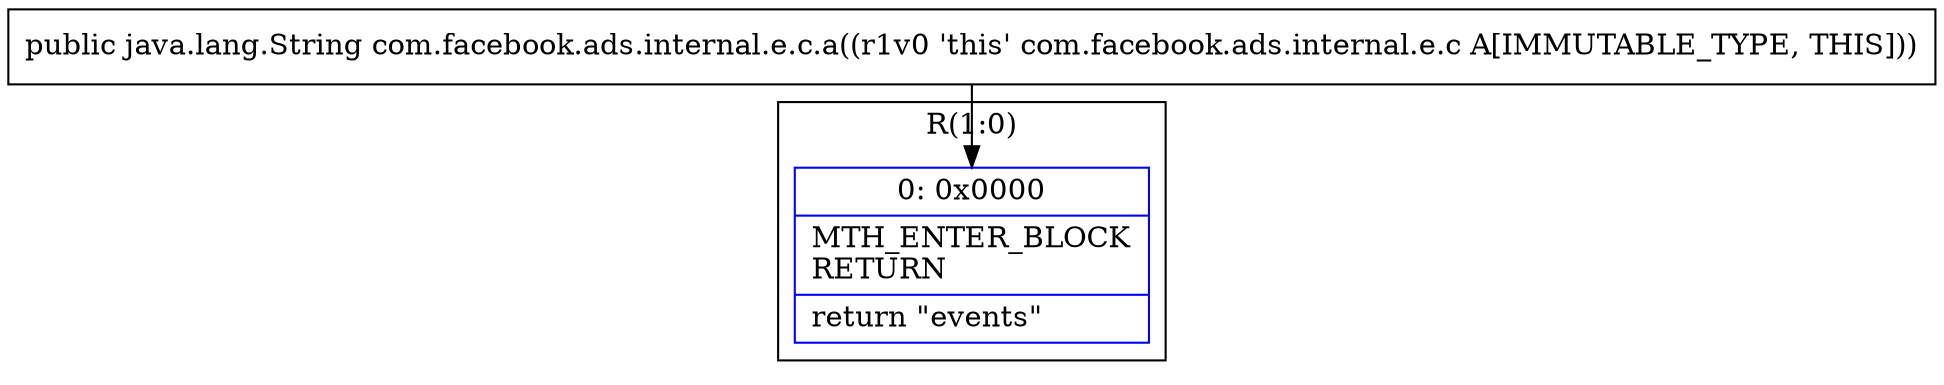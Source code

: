 digraph "CFG forcom.facebook.ads.internal.e.c.a()Ljava\/lang\/String;" {
subgraph cluster_Region_883796692 {
label = "R(1:0)";
node [shape=record,color=blue];
Node_0 [shape=record,label="{0\:\ 0x0000|MTH_ENTER_BLOCK\lRETURN\l|return \"events\"\l}"];
}
MethodNode[shape=record,label="{public java.lang.String com.facebook.ads.internal.e.c.a((r1v0 'this' com.facebook.ads.internal.e.c A[IMMUTABLE_TYPE, THIS])) }"];
MethodNode -> Node_0;
}

